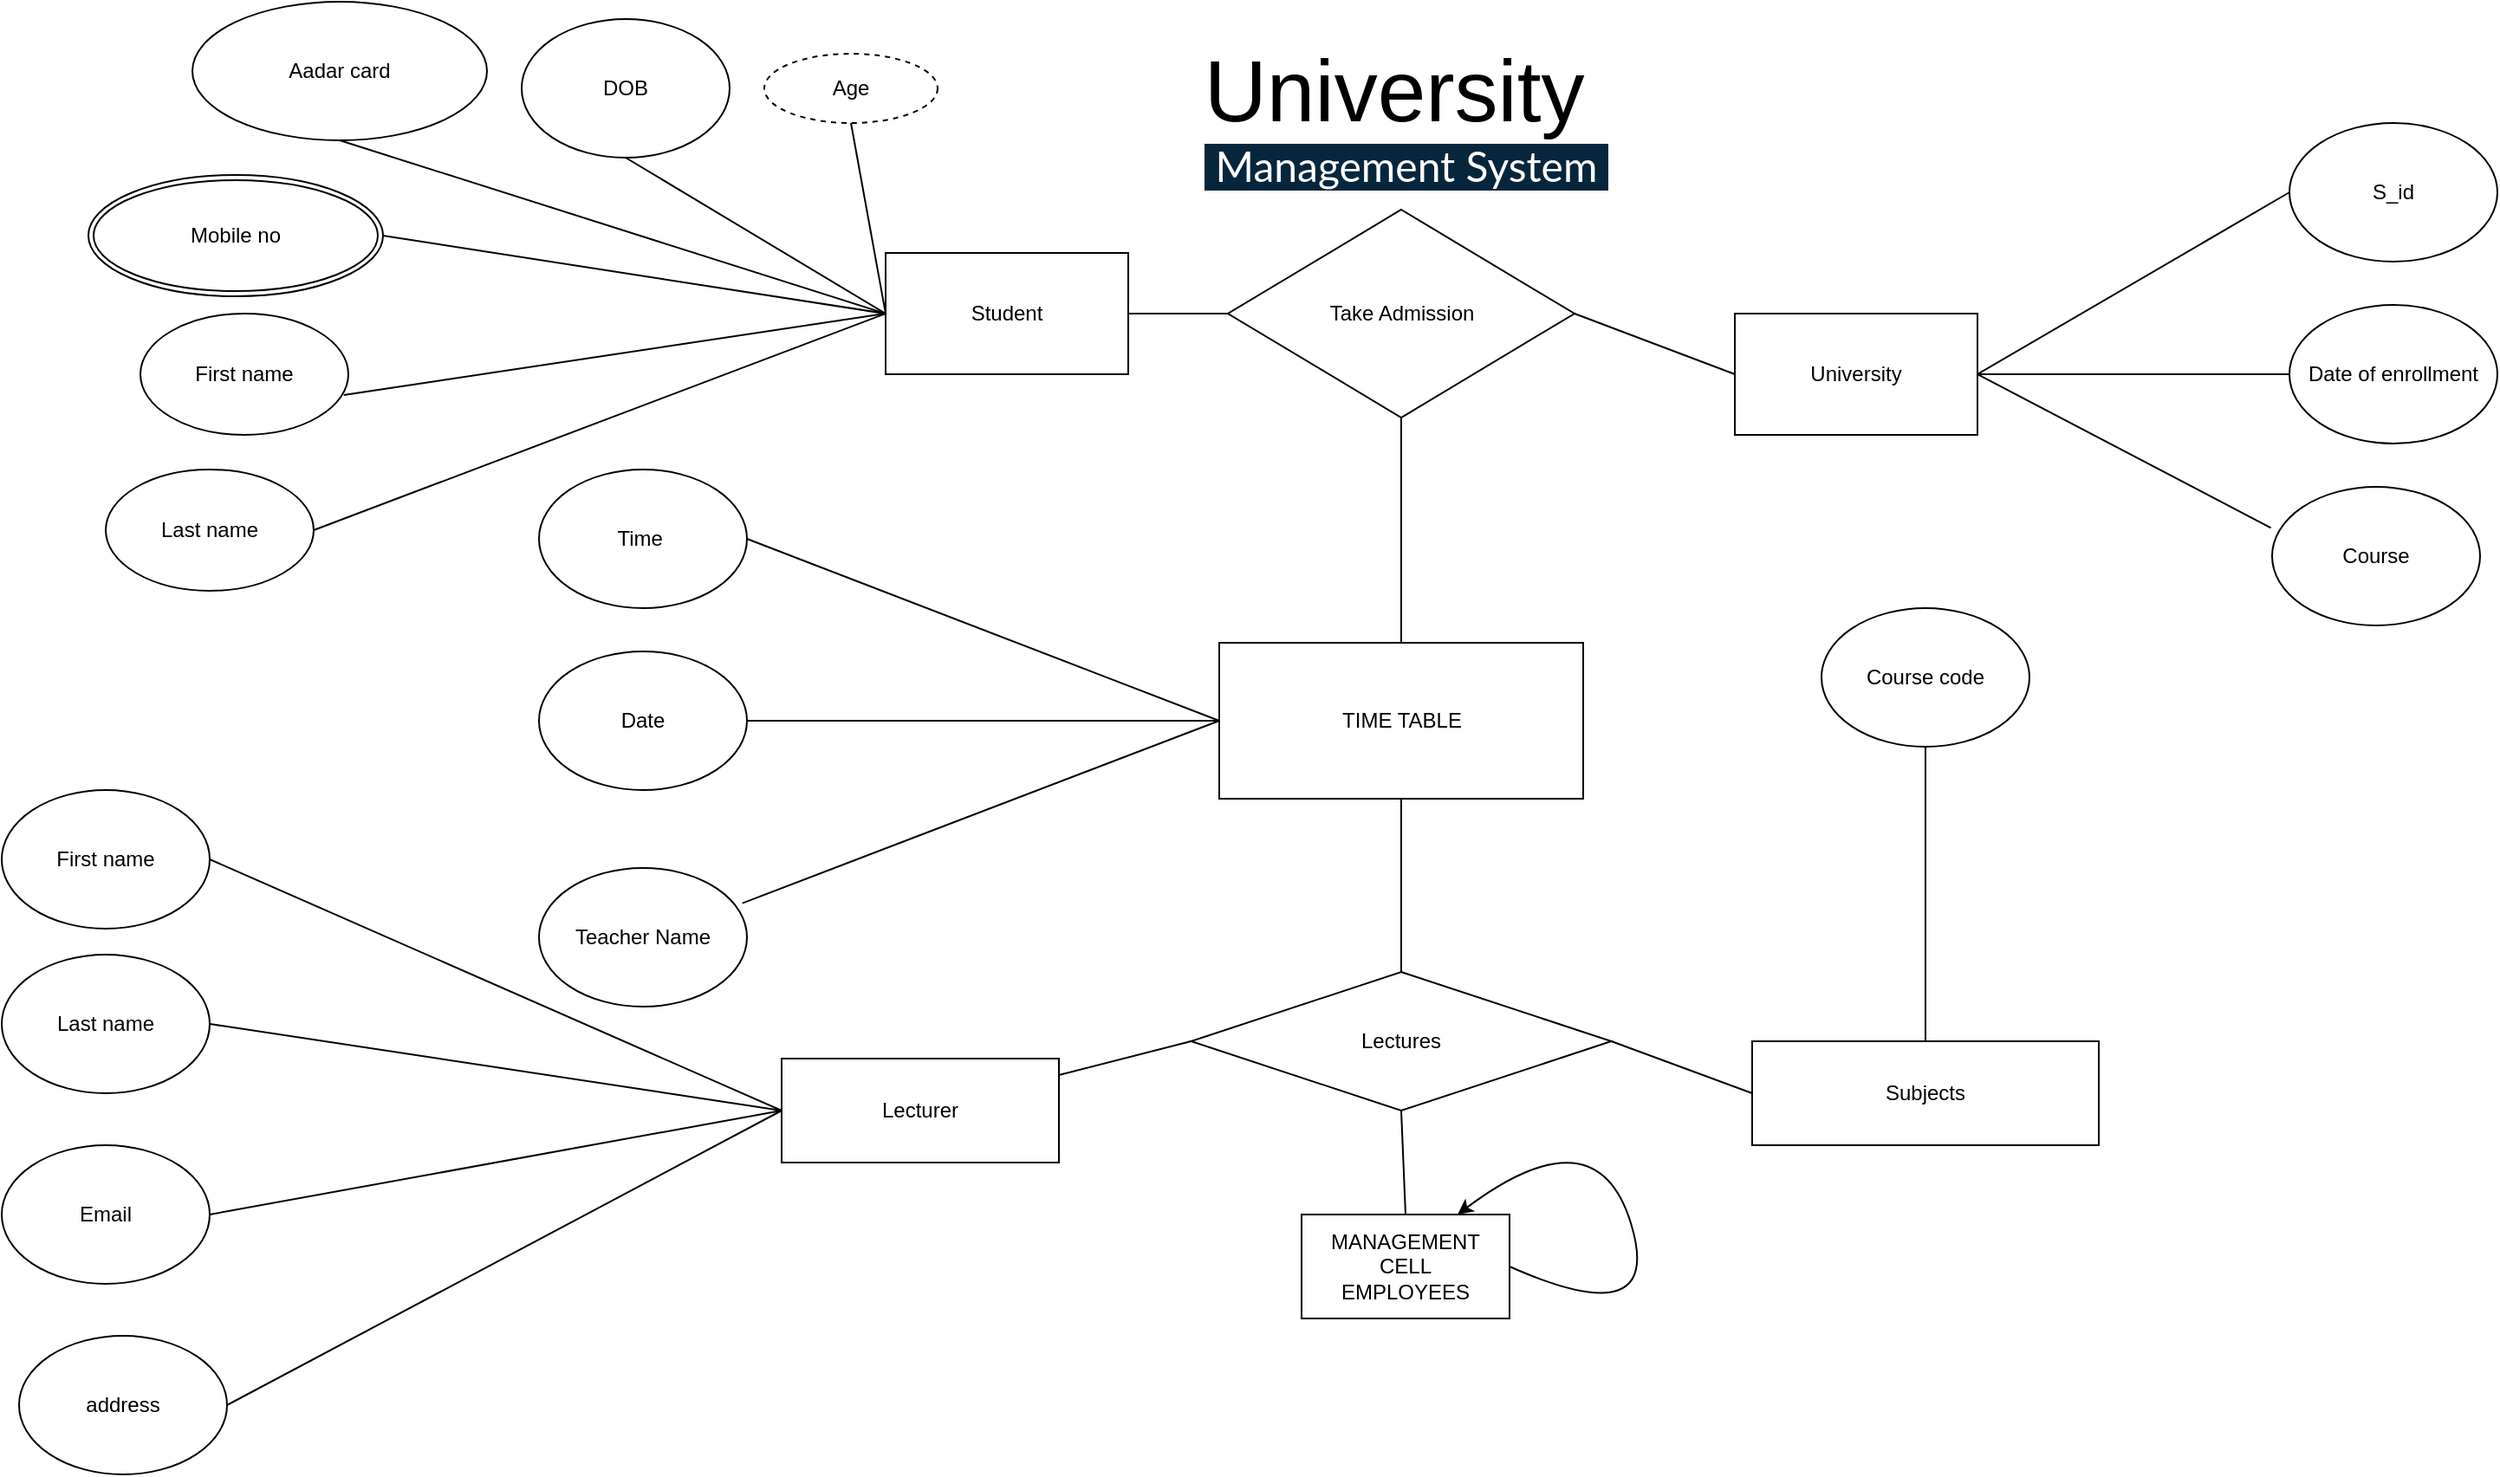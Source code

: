 <mxfile version="13.6.2" type="github">
  <diagram id="R2lEEEUBdFMjLlhIrx00" name="Page-1">
    <mxGraphModel dx="2580" dy="913" grid="1" gridSize="10" guides="1" tooltips="1" connect="1" arrows="1" fold="1" page="1" pageScale="1" pageWidth="850" pageHeight="1100" math="0" shadow="0" extFonts="Permanent Marker^https://fonts.googleapis.com/css?family=Permanent+Marker">
      <root>
        <mxCell id="0" />
        <mxCell id="1" parent="0" />
        <mxCell id="HlUUgPDsN3vnLuuE_RGb-1" value="Take Admission" style="rhombus;whiteSpace=wrap;html=1;" vertex="1" parent="1">
          <mxGeometry x="337.5" y="220" width="200" height="120" as="geometry" />
        </mxCell>
        <mxCell id="HlUUgPDsN3vnLuuE_RGb-2" value="University" style="rounded=0;whiteSpace=wrap;html=1;direction=east;" vertex="1" parent="1">
          <mxGeometry x="630" y="280" width="140" height="70" as="geometry" />
        </mxCell>
        <mxCell id="HlUUgPDsN3vnLuuE_RGb-3" value="Student" style="rounded=0;whiteSpace=wrap;html=1;" vertex="1" parent="1">
          <mxGeometry x="140" y="245" width="140" height="70" as="geometry" />
        </mxCell>
        <mxCell id="HlUUgPDsN3vnLuuE_RGb-8" value="First name" style="ellipse;whiteSpace=wrap;html=1;" vertex="1" parent="1">
          <mxGeometry x="-290" y="280" width="120" height="70" as="geometry" />
        </mxCell>
        <mxCell id="HlUUgPDsN3vnLuuE_RGb-9" value="Last name" style="ellipse;whiteSpace=wrap;html=1;" vertex="1" parent="1">
          <mxGeometry x="-310" y="370" width="120" height="70" as="geometry" />
        </mxCell>
        <mxCell id="HlUUgPDsN3vnLuuE_RGb-15" value="S_id" style="ellipse;whiteSpace=wrap;html=1;" vertex="1" parent="1">
          <mxGeometry x="950" y="170" width="120" height="80" as="geometry" />
        </mxCell>
        <mxCell id="HlUUgPDsN3vnLuuE_RGb-16" value="Date of enrollment" style="ellipse;whiteSpace=wrap;html=1;" vertex="1" parent="1">
          <mxGeometry x="950" y="275" width="120" height="80" as="geometry" />
        </mxCell>
        <mxCell id="HlUUgPDsN3vnLuuE_RGb-17" value="Course" style="ellipse;whiteSpace=wrap;html=1;" vertex="1" parent="1">
          <mxGeometry x="940" y="380" width="120" height="80" as="geometry" />
        </mxCell>
        <mxCell id="HlUUgPDsN3vnLuuE_RGb-18" value="" style="endArrow=none;html=1;entryX=0;entryY=0.5;entryDx=0;entryDy=0;exitX=1;exitY=0.5;exitDx=0;exitDy=0;" edge="1" parent="1" source="HlUUgPDsN3vnLuuE_RGb-2" target="HlUUgPDsN3vnLuuE_RGb-15">
          <mxGeometry width="50" height="50" relative="1" as="geometry">
            <mxPoint x="400" y="280" as="sourcePoint" />
            <mxPoint x="450" y="230" as="targetPoint" />
          </mxGeometry>
        </mxCell>
        <mxCell id="HlUUgPDsN3vnLuuE_RGb-20" value="" style="endArrow=none;html=1;exitX=-0.006;exitY=0.296;exitDx=0;exitDy=0;entryX=1;entryY=0.5;entryDx=0;entryDy=0;exitPerimeter=0;" edge="1" parent="1" source="HlUUgPDsN3vnLuuE_RGb-17" target="HlUUgPDsN3vnLuuE_RGb-2">
          <mxGeometry width="50" height="50" relative="1" as="geometry">
            <mxPoint x="720" y="270" as="sourcePoint" />
            <mxPoint x="770" y="230" as="targetPoint" />
          </mxGeometry>
        </mxCell>
        <mxCell id="HlUUgPDsN3vnLuuE_RGb-22" value="TIME TABLE" style="rounded=0;whiteSpace=wrap;html=1;direction=west;" vertex="1" parent="1">
          <mxGeometry x="332.5" y="470" width="210" height="90" as="geometry" />
        </mxCell>
        <mxCell id="HlUUgPDsN3vnLuuE_RGb-25" value="" style="endArrow=none;html=1;entryX=0.5;entryY=1;entryDx=0;entryDy=0;" edge="1" parent="1" source="HlUUgPDsN3vnLuuE_RGb-22" target="HlUUgPDsN3vnLuuE_RGb-1">
          <mxGeometry width="50" height="50" relative="1" as="geometry">
            <mxPoint x="400" y="280" as="sourcePoint" />
            <mxPoint x="450" y="230" as="targetPoint" />
          </mxGeometry>
        </mxCell>
        <mxCell id="HlUUgPDsN3vnLuuE_RGb-26" value="" style="endArrow=none;html=1;entryX=1;entryY=0.5;entryDx=0;entryDy=0;exitX=0.978;exitY=0.254;exitDx=0;exitDy=0;exitPerimeter=0;" edge="1" parent="1" source="HlUUgPDsN3vnLuuE_RGb-31" target="HlUUgPDsN3vnLuuE_RGb-22">
          <mxGeometry width="50" height="50" relative="1" as="geometry">
            <mxPoint x="840" y="630" as="sourcePoint" />
            <mxPoint x="570" y="650" as="targetPoint" />
          </mxGeometry>
        </mxCell>
        <mxCell id="HlUUgPDsN3vnLuuE_RGb-27" value="" style="endArrow=none;html=1;entryX=1;entryY=0.5;entryDx=0;entryDy=0;exitX=1;exitY=0.5;exitDx=0;exitDy=0;" edge="1" parent="1" source="HlUUgPDsN3vnLuuE_RGb-30" target="HlUUgPDsN3vnLuuE_RGb-22">
          <mxGeometry width="50" height="50" relative="1" as="geometry">
            <mxPoint x="770" y="760" as="sourcePoint" />
            <mxPoint x="450" y="630" as="targetPoint" />
          </mxGeometry>
        </mxCell>
        <mxCell id="HlUUgPDsN3vnLuuE_RGb-28" value="" style="endArrow=none;html=1;exitX=1;exitY=0.5;exitDx=0;exitDy=0;entryX=1;entryY=0.5;entryDx=0;entryDy=0;" edge="1" parent="1" source="HlUUgPDsN3vnLuuE_RGb-22" target="HlUUgPDsN3vnLuuE_RGb-29">
          <mxGeometry width="50" height="50" relative="1" as="geometry">
            <mxPoint x="570" y="700" as="sourcePoint" />
            <mxPoint x="740" y="520" as="targetPoint" />
            <Array as="points" />
          </mxGeometry>
        </mxCell>
        <mxCell id="HlUUgPDsN3vnLuuE_RGb-29" value="Time&amp;nbsp;" style="ellipse;whiteSpace=wrap;html=1;" vertex="1" parent="1">
          <mxGeometry x="-60" y="370" width="120" height="80" as="geometry" />
        </mxCell>
        <mxCell id="HlUUgPDsN3vnLuuE_RGb-30" value="Date" style="ellipse;whiteSpace=wrap;html=1;" vertex="1" parent="1">
          <mxGeometry x="-60" y="475" width="120" height="80" as="geometry" />
        </mxCell>
        <mxCell id="HlUUgPDsN3vnLuuE_RGb-31" value="Teacher Name" style="ellipse;whiteSpace=wrap;html=1;" vertex="1" parent="1">
          <mxGeometry x="-60" y="600" width="120" height="80" as="geometry" />
        </mxCell>
        <mxCell id="HlUUgPDsN3vnLuuE_RGb-32" value="" style="endArrow=none;html=1;entryX=0.5;entryY=0;entryDx=0;entryDy=0;exitX=0.5;exitY=0;exitDx=0;exitDy=0;" edge="1" parent="1" source="HlUUgPDsN3vnLuuE_RGb-33" target="HlUUgPDsN3vnLuuE_RGb-22">
          <mxGeometry width="50" height="50" relative="1" as="geometry">
            <mxPoint x="468" y="900" as="sourcePoint" />
            <mxPoint x="450" y="630" as="targetPoint" />
          </mxGeometry>
        </mxCell>
        <mxCell id="HlUUgPDsN3vnLuuE_RGb-33" value="Lectures" style="rhombus;whiteSpace=wrap;html=1;" vertex="1" parent="1">
          <mxGeometry x="316.25" y="660" width="242.5" height="80" as="geometry" />
        </mxCell>
        <mxCell id="HlUUgPDsN3vnLuuE_RGb-34" value="" style="endArrow=none;html=1;exitX=0.978;exitY=0.671;exitDx=0;exitDy=0;exitPerimeter=0;entryX=0;entryY=0.5;entryDx=0;entryDy=0;" edge="1" parent="1" source="HlUUgPDsN3vnLuuE_RGb-8" target="HlUUgPDsN3vnLuuE_RGb-3">
          <mxGeometry width="50" height="50" relative="1" as="geometry">
            <mxPoint x="-160" y="220" as="sourcePoint" />
            <mxPoint x="-110" y="170" as="targetPoint" />
          </mxGeometry>
        </mxCell>
        <mxCell id="HlUUgPDsN3vnLuuE_RGb-35" value="" style="endArrow=none;html=1;entryX=1;entryY=0.5;entryDx=0;entryDy=0;exitX=0;exitY=0.5;exitDx=0;exitDy=0;" edge="1" parent="1" source="HlUUgPDsN3vnLuuE_RGb-3" target="HlUUgPDsN3vnLuuE_RGb-9">
          <mxGeometry width="50" height="50" relative="1" as="geometry">
            <mxPoint x="-280" y="540" as="sourcePoint" />
            <mxPoint x="-230" y="490" as="targetPoint" />
          </mxGeometry>
        </mxCell>
        <mxCell id="HlUUgPDsN3vnLuuE_RGb-39" value="First name" style="ellipse;whiteSpace=wrap;html=1;" vertex="1" parent="1">
          <mxGeometry x="-370" y="555" width="120" height="80" as="geometry" />
        </mxCell>
        <mxCell id="HlUUgPDsN3vnLuuE_RGb-40" value="Last name" style="ellipse;whiteSpace=wrap;html=1;" vertex="1" parent="1">
          <mxGeometry x="-370" y="650" width="120" height="80" as="geometry" />
        </mxCell>
        <mxCell id="HlUUgPDsN3vnLuuE_RGb-41" value="Email" style="ellipse;whiteSpace=wrap;html=1;" vertex="1" parent="1">
          <mxGeometry x="-370" y="760" width="120" height="80" as="geometry" />
        </mxCell>
        <mxCell id="HlUUgPDsN3vnLuuE_RGb-42" value="address" style="ellipse;whiteSpace=wrap;html=1;" vertex="1" parent="1">
          <mxGeometry x="-360" y="870" width="120" height="80" as="geometry" />
        </mxCell>
        <mxCell id="HlUUgPDsN3vnLuuE_RGb-45" value="Lecturer" style="rounded=0;whiteSpace=wrap;html=1;" vertex="1" parent="1">
          <mxGeometry x="80" y="710" width="160" height="60" as="geometry" />
        </mxCell>
        <mxCell id="HlUUgPDsN3vnLuuE_RGb-46" value="" style="endArrow=none;html=1;entryX=0;entryY=0.5;entryDx=0;entryDy=0;" edge="1" parent="1" source="HlUUgPDsN3vnLuuE_RGb-45" target="HlUUgPDsN3vnLuuE_RGb-33">
          <mxGeometry width="50" height="50" relative="1" as="geometry">
            <mxPoint x="180" y="1260" as="sourcePoint" />
            <mxPoint x="250.711" y="1210" as="targetPoint" />
          </mxGeometry>
        </mxCell>
        <mxCell id="HlUUgPDsN3vnLuuE_RGb-47" value="" style="endArrow=none;html=1;entryX=1;entryY=0.5;entryDx=0;entryDy=0;exitX=0;exitY=0.5;exitDx=0;exitDy=0;" edge="1" parent="1" source="HlUUgPDsN3vnLuuE_RGb-45" target="HlUUgPDsN3vnLuuE_RGb-41">
          <mxGeometry width="50" height="50" relative="1" as="geometry">
            <mxPoint x="10" y="820" as="sourcePoint" />
            <mxPoint x="-50.711" y="1210" as="targetPoint" />
          </mxGeometry>
        </mxCell>
        <mxCell id="HlUUgPDsN3vnLuuE_RGb-48" value="" style="endArrow=none;html=1;exitX=0;exitY=0.5;exitDx=0;exitDy=0;entryX=1;entryY=0.5;entryDx=0;entryDy=0;" edge="1" parent="1" source="HlUUgPDsN3vnLuuE_RGb-45" target="HlUUgPDsN3vnLuuE_RGb-39">
          <mxGeometry width="50" height="50" relative="1" as="geometry">
            <mxPoint x="-160" y="1060" as="sourcePoint" />
            <mxPoint x="-110" y="1010" as="targetPoint" />
          </mxGeometry>
        </mxCell>
        <mxCell id="HlUUgPDsN3vnLuuE_RGb-49" value="" style="endArrow=none;html=1;exitX=1;exitY=0.5;exitDx=0;exitDy=0;entryX=0;entryY=0.5;entryDx=0;entryDy=0;" edge="1" parent="1" source="HlUUgPDsN3vnLuuE_RGb-42" target="HlUUgPDsN3vnLuuE_RGb-45">
          <mxGeometry width="50" height="50" relative="1" as="geometry">
            <mxPoint x="-120" y="1400" as="sourcePoint" />
            <mxPoint x="-70" y="1350" as="targetPoint" />
          </mxGeometry>
        </mxCell>
        <mxCell id="HlUUgPDsN3vnLuuE_RGb-50" value="" style="endArrow=none;html=1;exitX=1;exitY=0.5;exitDx=0;exitDy=0;entryX=0;entryY=0.5;entryDx=0;entryDy=0;" edge="1" parent="1" source="HlUUgPDsN3vnLuuE_RGb-33" target="HlUUgPDsN3vnLuuE_RGb-51">
          <mxGeometry width="50" height="50" relative="1" as="geometry">
            <mxPoint x="700" y="1220" as="sourcePoint" />
            <mxPoint x="680" y="1210" as="targetPoint" />
          </mxGeometry>
        </mxCell>
        <mxCell id="HlUUgPDsN3vnLuuE_RGb-51" value="Subjects" style="rounded=0;whiteSpace=wrap;html=1;" vertex="1" parent="1">
          <mxGeometry x="640" y="700" width="200" height="60" as="geometry" />
        </mxCell>
        <mxCell id="HlUUgPDsN3vnLuuE_RGb-52" value="" style="endArrow=none;html=1;exitX=0.5;exitY=0;exitDx=0;exitDy=0;entryX=0.5;entryY=1;entryDx=0;entryDy=0;" edge="1" parent="1" source="HlUUgPDsN3vnLuuE_RGb-51" target="HlUUgPDsN3vnLuuE_RGb-54">
          <mxGeometry width="50" height="50" relative="1" as="geometry">
            <mxPoint x="880" y="1200" as="sourcePoint" />
            <mxPoint x="1000" y="1195" as="targetPoint" />
          </mxGeometry>
        </mxCell>
        <mxCell id="HlUUgPDsN3vnLuuE_RGb-54" value="Course code" style="ellipse;whiteSpace=wrap;html=1;" vertex="1" parent="1">
          <mxGeometry x="680" y="450" width="120" height="80" as="geometry" />
        </mxCell>
        <mxCell id="HlUUgPDsN3vnLuuE_RGb-55" value="" style="endArrow=none;html=1;exitX=1;exitY=0.5;exitDx=0;exitDy=0;entryX=0;entryY=0.5;entryDx=0;entryDy=0;" edge="1" parent="1" source="HlUUgPDsN3vnLuuE_RGb-40" target="HlUUgPDsN3vnLuuE_RGb-45">
          <mxGeometry width="50" height="50" relative="1" as="geometry">
            <mxPoint x="-190" y="830" as="sourcePoint" />
            <mxPoint x="-140" y="780" as="targetPoint" />
          </mxGeometry>
        </mxCell>
        <mxCell id="HlUUgPDsN3vnLuuE_RGb-56" value="" style="endArrow=none;html=1;exitX=1;exitY=0.5;exitDx=0;exitDy=0;entryX=0;entryY=0.5;entryDx=0;entryDy=0;" edge="1" parent="1" source="HlUUgPDsN3vnLuuE_RGb-2" target="HlUUgPDsN3vnLuuE_RGb-16">
          <mxGeometry width="50" height="50" relative="1" as="geometry">
            <mxPoint x="840" y="300" as="sourcePoint" />
            <mxPoint x="890" y="250" as="targetPoint" />
          </mxGeometry>
        </mxCell>
        <mxCell id="HlUUgPDsN3vnLuuE_RGb-57" value="" style="endArrow=none;html=1;exitX=0;exitY=0.5;exitDx=0;exitDy=0;entryX=1;entryY=0.5;entryDx=0;entryDy=0;" edge="1" parent="1" source="HlUUgPDsN3vnLuuE_RGb-3" target="HlUUgPDsN3vnLuuE_RGb-60">
          <mxGeometry width="50" height="50" relative="1" as="geometry">
            <mxPoint x="-60" y="200" as="sourcePoint" />
            <mxPoint x="-40" y="150" as="targetPoint" />
          </mxGeometry>
        </mxCell>
        <mxCell id="HlUUgPDsN3vnLuuE_RGb-60" value="Mobile no" style="ellipse;shape=doubleEllipse;margin=3;whiteSpace=wrap;html=1;align=center;" vertex="1" parent="1">
          <mxGeometry x="-320" y="200" width="170" height="70" as="geometry" />
        </mxCell>
        <mxCell id="HlUUgPDsN3vnLuuE_RGb-61" value="Aadar card" style="ellipse;whiteSpace=wrap;html=1;" vertex="1" parent="1">
          <mxGeometry x="-260" y="100" width="170" height="80" as="geometry" />
        </mxCell>
        <mxCell id="HlUUgPDsN3vnLuuE_RGb-62" value="" style="endArrow=none;html=1;entryX=0.5;entryY=1;entryDx=0;entryDy=0;exitX=0;exitY=0.5;exitDx=0;exitDy=0;" edge="1" parent="1" source="HlUUgPDsN3vnLuuE_RGb-3" target="HlUUgPDsN3vnLuuE_RGb-61">
          <mxGeometry width="50" height="50" relative="1" as="geometry">
            <mxPoint x="100" y="270" as="sourcePoint" />
            <mxPoint x="130" y="130" as="targetPoint" />
          </mxGeometry>
        </mxCell>
        <mxCell id="HlUUgPDsN3vnLuuE_RGb-64" value="" style="endArrow=none;html=1;entryX=1;entryY=0.5;entryDx=0;entryDy=0;exitX=0;exitY=0.5;exitDx=0;exitDy=0;" edge="1" parent="1" source="HlUUgPDsN3vnLuuE_RGb-1" target="HlUUgPDsN3vnLuuE_RGb-3">
          <mxGeometry width="50" height="50" relative="1" as="geometry">
            <mxPoint x="50" y="310" as="sourcePoint" />
            <mxPoint x="100" y="260" as="targetPoint" />
          </mxGeometry>
        </mxCell>
        <mxCell id="HlUUgPDsN3vnLuuE_RGb-65" value="" style="endArrow=none;html=1;exitX=1;exitY=0.5;exitDx=0;exitDy=0;entryX=0;entryY=0.5;entryDx=0;entryDy=0;" edge="1" parent="1" source="HlUUgPDsN3vnLuuE_RGb-1" target="HlUUgPDsN3vnLuuE_RGb-2">
          <mxGeometry width="50" height="50" relative="1" as="geometry">
            <mxPoint x="540" y="320" as="sourcePoint" />
            <mxPoint x="590" y="270" as="targetPoint" />
          </mxGeometry>
        </mxCell>
        <mxCell id="HlUUgPDsN3vnLuuE_RGb-66" value="DOB" style="ellipse;whiteSpace=wrap;html=1;" vertex="1" parent="1">
          <mxGeometry x="-70" y="110" width="120" height="80" as="geometry" />
        </mxCell>
        <mxCell id="HlUUgPDsN3vnLuuE_RGb-67" value="" style="endArrow=none;html=1;exitX=0;exitY=0.5;exitDx=0;exitDy=0;entryX=0.5;entryY=1;entryDx=0;entryDy=0;" edge="1" parent="1" source="HlUUgPDsN3vnLuuE_RGb-3" target="HlUUgPDsN3vnLuuE_RGb-66">
          <mxGeometry width="50" height="50" relative="1" as="geometry">
            <mxPoint x="190" y="30" as="sourcePoint" />
            <mxPoint x="240" y="-20" as="targetPoint" />
          </mxGeometry>
        </mxCell>
        <mxCell id="HlUUgPDsN3vnLuuE_RGb-70" value="&lt;span style=&quot;font-size: 50px&quot;&gt;University&amp;nbsp;&lt;/span&gt;&lt;h1 style=&quot;box-sizing: border-box ; font-family: &amp;#34;lato&amp;#34; , &amp;#34;helvetica&amp;#34; , sans-serif ; margin: 0px ; font-size: 24px ; font-weight: 400 ; line-height: 1.1 ; color: rgb(255 , 255 , 255) ; padding: 0px ; background-color: rgb(6 , 38 , 61)&quot;&gt;Management System&lt;/h1&gt;" style="text;html=1;strokeColor=none;fillColor=none;align=center;verticalAlign=middle;whiteSpace=wrap;rounded=0;" vertex="1" parent="1">
          <mxGeometry x="332.5" y="140" width="215" height="50" as="geometry" />
        </mxCell>
        <mxCell id="HlUUgPDsN3vnLuuE_RGb-72" value="Age" style="ellipse;whiteSpace=wrap;html=1;align=center;dashed=1;" vertex="1" parent="1">
          <mxGeometry x="70" y="130" width="100" height="40" as="geometry" />
        </mxCell>
        <mxCell id="HlUUgPDsN3vnLuuE_RGb-73" value="" style="endArrow=none;html=1;entryX=0.5;entryY=1;entryDx=0;entryDy=0;exitX=0;exitY=0.5;exitDx=0;exitDy=0;" edge="1" parent="1" source="HlUUgPDsN3vnLuuE_RGb-3" target="HlUUgPDsN3vnLuuE_RGb-72">
          <mxGeometry width="50" height="50" relative="1" as="geometry">
            <mxPoint x="110" y="230" as="sourcePoint" />
            <mxPoint x="160" y="180" as="targetPoint" />
          </mxGeometry>
        </mxCell>
        <mxCell id="HlUUgPDsN3vnLuuE_RGb-74" value="" style="endArrow=none;html=1;entryX=0.5;entryY=1;entryDx=0;entryDy=0;exitX=0.5;exitY=0;exitDx=0;exitDy=0;" edge="1" parent="1" source="HlUUgPDsN3vnLuuE_RGb-75" target="HlUUgPDsN3vnLuuE_RGb-33">
          <mxGeometry width="50" height="50" relative="1" as="geometry">
            <mxPoint x="440" y="810" as="sourcePoint" />
            <mxPoint x="440" y="780" as="targetPoint" />
          </mxGeometry>
        </mxCell>
        <mxCell id="HlUUgPDsN3vnLuuE_RGb-75" value="MANAGEMENT CELL&lt;br&gt;EMPLOYEES" style="rounded=0;whiteSpace=wrap;html=1;" vertex="1" parent="1">
          <mxGeometry x="380" y="800" width="120" height="60" as="geometry" />
        </mxCell>
        <mxCell id="HlUUgPDsN3vnLuuE_RGb-76" value="" style="curved=1;endArrow=classic;html=1;exitX=1;exitY=0.5;exitDx=0;exitDy=0;entryX=0.75;entryY=0;entryDx=0;entryDy=0;" edge="1" parent="1" source="HlUUgPDsN3vnLuuE_RGb-75" target="HlUUgPDsN3vnLuuE_RGb-75">
          <mxGeometry width="50" height="50" relative="1" as="geometry">
            <mxPoint x="540" y="870" as="sourcePoint" />
            <mxPoint x="590" y="820" as="targetPoint" />
            <Array as="points">
              <mxPoint x="590" y="870" />
              <mxPoint x="550" y="740" />
            </Array>
          </mxGeometry>
        </mxCell>
      </root>
    </mxGraphModel>
  </diagram>
</mxfile>

